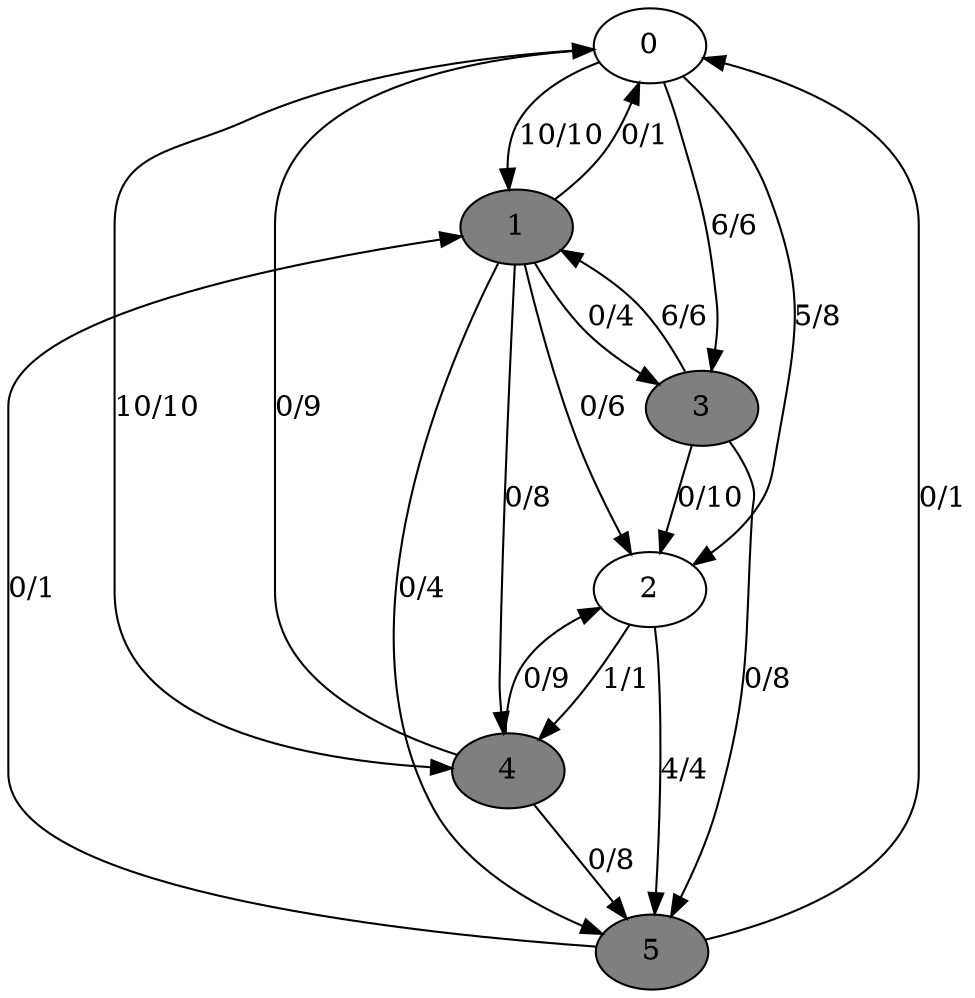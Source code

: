 digraph G {
	0[style=filled fillcolor=grey100];
	0->1[label ="10/10"] ;
	0->2[label ="5/8"] ;
	0->3[label ="6/6"] ;
	0->4[label ="10/10"] ;
	1[style=filled fillcolor=grey50];
	1->0[label ="0/1"] ;
	1->2[label ="0/6"] ;
	1->3[label ="0/4"] ;
	1->4[label ="0/8"] ;
	1->5[label ="0/4"] ;
	2[style=filled fillcolor=grey100];
	2->4[label ="1/1"] ;
	2->5[label ="4/4"] ;
	3[style=filled fillcolor=grey50];
	3->1[label ="6/6"] ;
	3->2[label ="0/10"] ;
	3->5[label ="0/8"] ;
	4[style=filled fillcolor=grey50];
	4->0[label ="0/9"] ;
	4->2[label ="0/9"] ;
	4->5[label ="0/8"] ;
	5[style=filled fillcolor=grey50];
	5->0[label ="0/1"] ;
	5->1[label ="0/1"] ;
}
